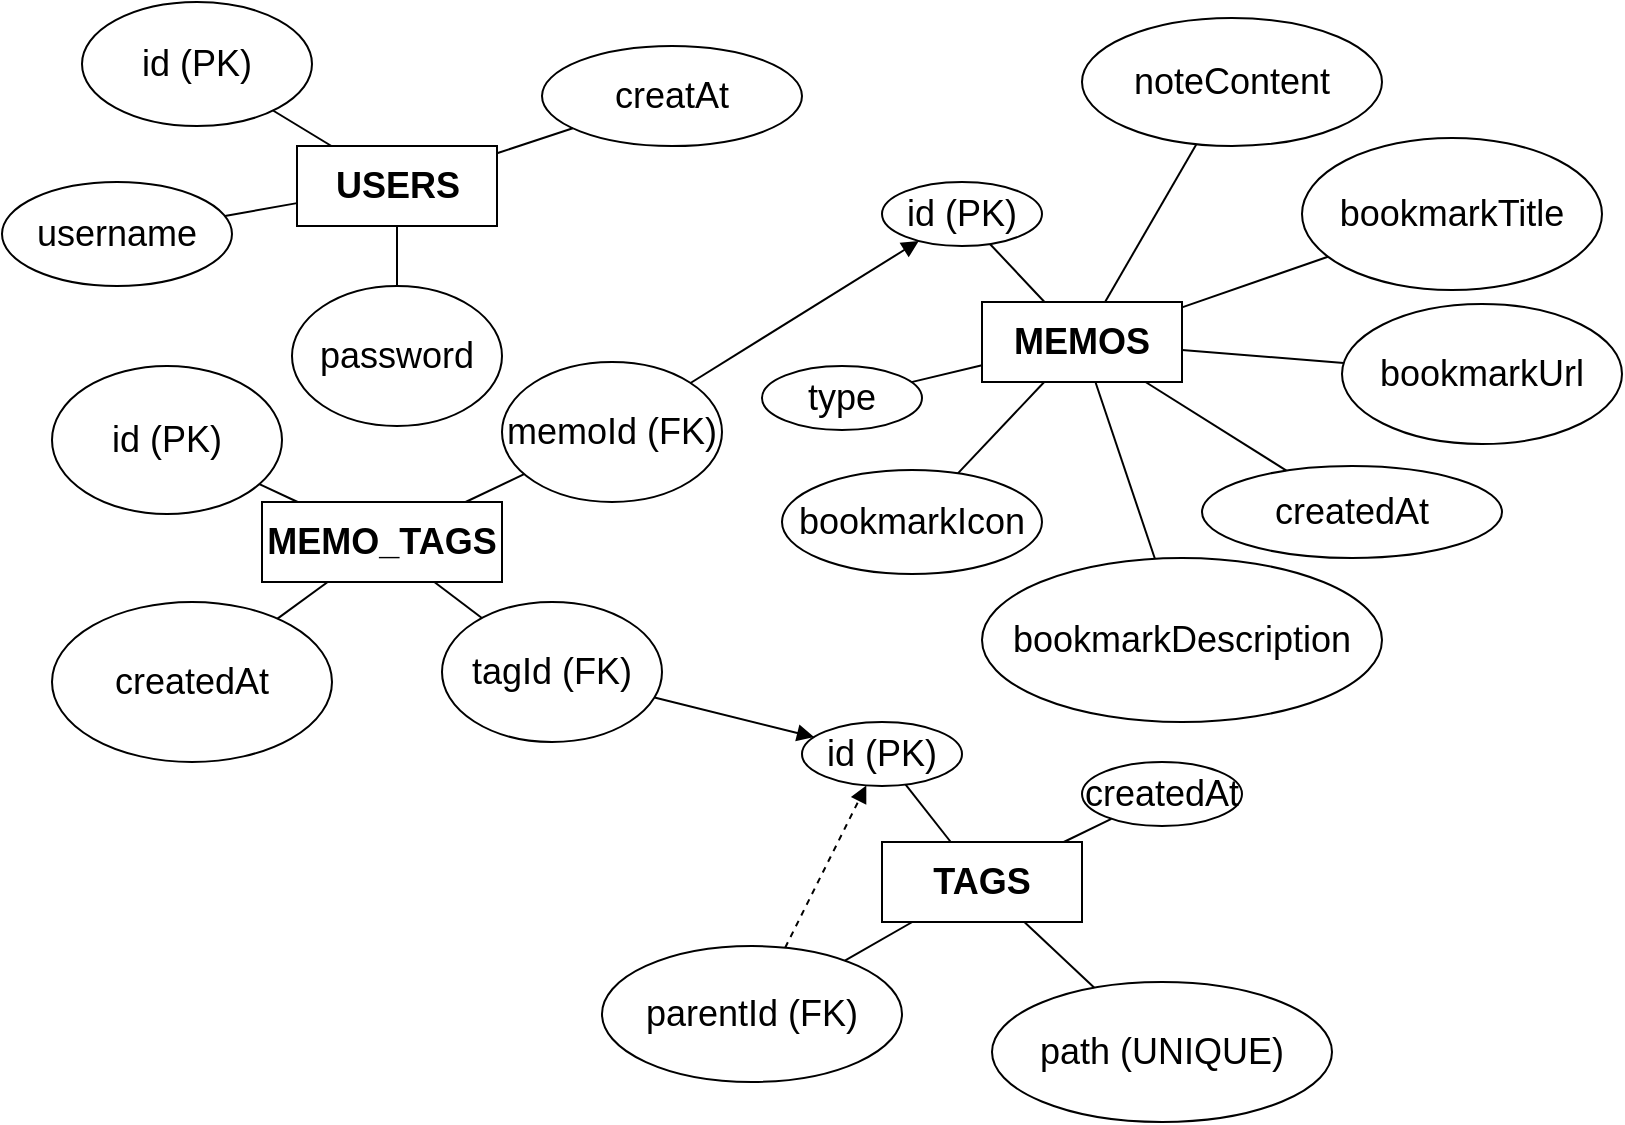 <mxfile version="24.7.17">
  <diagram id="db-er-chickenfoot" name="数据库ER图-鸡爪型">
    <mxGraphModel dx="2100" dy="1276" grid="1" gridSize="10" guides="1" tooltips="1" connect="1" arrows="1" fold="1" page="1" pageScale="1" pageWidth="1200" pageHeight="800" math="0" shadow="0">
      <root>
        <mxCell id="0" />
        <mxCell id="1" parent="0" />
        <mxCell id="users" value="USERS" style="rounded=0;whiteSpace=wrap;html=1;fontSize=18;fontStyle=1;" parent="1" vertex="1">
          <mxGeometry x="517.5" y="172" width="100" height="40" as="geometry" />
        </mxCell>
        <mxCell id="users-id" value="id (PK)" style="ellipse;whiteSpace=wrap;html=1;fontSize=18;" parent="1" vertex="1">
          <mxGeometry x="410" y="100" width="115" height="62" as="geometry" />
        </mxCell>
        <mxCell id="users-username" value="username" style="ellipse;whiteSpace=wrap;html=1;fontSize=18;" parent="1" vertex="1">
          <mxGeometry x="370" y="190" width="115" height="52" as="geometry" />
        </mxCell>
        <mxCell id="users-password" value="password" style="ellipse;whiteSpace=wrap;html=1;fontSize=18;" parent="1" vertex="1">
          <mxGeometry x="515" y="242" width="105" height="70" as="geometry" />
        </mxCell>
        <mxCell id="users-createdAt" value="creatAt" style="ellipse;whiteSpace=wrap;html=1;fontSize=18;" parent="1" vertex="1">
          <mxGeometry x="640" y="122" width="130" height="50" as="geometry" />
        </mxCell>
        <mxCell id="users-id-edge" style="endArrow=none;html=1;fontSize=18;" parent="1" source="users-id" target="users" edge="1">
          <mxGeometry relative="1" as="geometry" />
        </mxCell>
        <mxCell id="users-username-edge" style="endArrow=none;html=1;fontSize=18;" parent="1" source="users-username" target="users" edge="1">
          <mxGeometry relative="1" as="geometry" />
        </mxCell>
        <mxCell id="users-password-edge" style="endArrow=none;html=1;fontSize=18;" parent="1" source="users-password" target="users" edge="1">
          <mxGeometry relative="1" as="geometry" />
        </mxCell>
        <mxCell id="users-createdAt-edge" style="endArrow=none;html=1;fontSize=18;" parent="1" source="users-createdAt" target="users" edge="1">
          <mxGeometry relative="1" as="geometry" />
        </mxCell>
        <mxCell id="memos" value="MEMOS" style="rounded=0;whiteSpace=wrap;html=1;fontSize=18;fontStyle=1;" parent="1" vertex="1">
          <mxGeometry x="860" y="250" width="100" height="40" as="geometry" />
        </mxCell>
        <mxCell id="memos-id" value="id (PK)" style="ellipse;whiteSpace=wrap;html=1;fontSize=18;" parent="1" vertex="1">
          <mxGeometry x="810" y="190" width="80" height="32" as="geometry" />
        </mxCell>
        <mxCell id="memos-type" value="type" style="ellipse;whiteSpace=wrap;html=1;fontSize=18;" parent="1" vertex="1">
          <mxGeometry x="750" y="282" width="80" height="32" as="geometry" />
        </mxCell>
        <mxCell id="memos-createdAt" value="createdAt" style="ellipse;whiteSpace=wrap;html=1;fontSize=18;" parent="1" vertex="1">
          <mxGeometry x="970" y="332" width="150" height="46" as="geometry" />
        </mxCell>
        <mxCell id="memos-noteContent" value="noteContent" style="ellipse;whiteSpace=wrap;html=1;fontSize=18;" parent="1" vertex="1">
          <mxGeometry x="910" y="108" width="150" height="64" as="geometry" />
        </mxCell>
        <mxCell id="memos-bookmarkTitle" value="bookmarkTitle" style="ellipse;whiteSpace=wrap;html=1;fontSize=18;" parent="1" vertex="1">
          <mxGeometry x="1020" y="168" width="150" height="76" as="geometry" />
        </mxCell>
        <mxCell id="memos-bookmarkUrl" value="bookmarkUrl" style="ellipse;whiteSpace=wrap;html=1;fontSize=18;" parent="1" vertex="1">
          <mxGeometry x="1040" y="251" width="140" height="70" as="geometry" />
        </mxCell>
        <mxCell id="memos-bookmarkDescription" value="bookmarkDescription" style="ellipse;whiteSpace=wrap;html=1;fontSize=18;" parent="1" vertex="1">
          <mxGeometry x="860" y="378" width="200" height="82" as="geometry" />
        </mxCell>
        <mxCell id="memos-bookmarkIcon" value="bookmarkIcon" style="ellipse;whiteSpace=wrap;html=1;fontSize=18;" parent="1" vertex="1">
          <mxGeometry x="760" y="334" width="130" height="52" as="geometry" />
        </mxCell>
        <mxCell id="memos-id-edge" style="endArrow=none;html=1;fontSize=18;" parent="1" source="memos-id" target="memos" edge="1">
          <mxGeometry relative="1" as="geometry" />
        </mxCell>
        <mxCell id="memos-type-edge" style="endArrow=none;html=1;fontSize=18;" parent="1" source="memos-type" target="memos" edge="1">
          <mxGeometry relative="1" as="geometry" />
        </mxCell>
        <mxCell id="memos-createdAt-edge" style="endArrow=none;html=1;fontSize=18;" parent="1" source="memos-createdAt" target="memos" edge="1">
          <mxGeometry relative="1" as="geometry" />
        </mxCell>
        <mxCell id="memos-noteContent-edge" style="endArrow=none;html=1;fontSize=18;" parent="1" source="memos-noteContent" target="memos" edge="1">
          <mxGeometry relative="1" as="geometry" />
        </mxCell>
        <mxCell id="memos-bookmarkTitle-edge" style="endArrow=none;html=1;fontSize=18;" parent="1" source="memos-bookmarkTitle" target="memos" edge="1">
          <mxGeometry relative="1" as="geometry" />
        </mxCell>
        <mxCell id="memos-bookmarkUrl-edge" style="endArrow=none;html=1;fontSize=18;" parent="1" source="memos-bookmarkUrl" target="memos" edge="1">
          <mxGeometry relative="1" as="geometry" />
        </mxCell>
        <mxCell id="memos-bookmarkDescription-edge" style="endArrow=none;html=1;fontSize=18;" parent="1" source="memos-bookmarkDescription" target="memos" edge="1">
          <mxGeometry relative="1" as="geometry" />
        </mxCell>
        <mxCell id="memos-bookmarkIcon-edge" style="endArrow=none;html=1;fontSize=18;" parent="1" source="memos-bookmarkIcon" target="memos" edge="1">
          <mxGeometry relative="1" as="geometry" />
        </mxCell>
        <mxCell id="tags" value="TAGS" style="rounded=0;whiteSpace=wrap;html=1;fontSize=18;fontStyle=1;" parent="1" vertex="1">
          <mxGeometry x="810" y="520" width="100" height="40" as="geometry" />
        </mxCell>
        <mxCell id="tags-id" value="id (PK)" style="ellipse;whiteSpace=wrap;html=1;fontSize=18;" parent="1" vertex="1">
          <mxGeometry x="770" y="460" width="80" height="32" as="geometry" />
        </mxCell>
        <mxCell id="tags-path" value="path (UNIQUE)" style="ellipse;whiteSpace=wrap;html=1;fontSize=18;" parent="1" vertex="1">
          <mxGeometry x="865" y="590" width="170" height="70" as="geometry" />
        </mxCell>
        <mxCell id="tags-parentId" value="parentId (FK)" style="ellipse;whiteSpace=wrap;html=1;fontSize=18;" parent="1" vertex="1">
          <mxGeometry x="670" y="572" width="150" height="68" as="geometry" />
        </mxCell>
        <mxCell id="tags-createdAt" value="createdAt" style="ellipse;whiteSpace=wrap;html=1;fontSize=18;" parent="1" vertex="1">
          <mxGeometry x="910" y="480" width="80" height="32" as="geometry" />
        </mxCell>
        <mxCell id="tags-id-edge" style="endArrow=none;html=1;fontSize=18;" parent="1" source="tags-id" target="tags" edge="1">
          <mxGeometry relative="1" as="geometry" />
        </mxCell>
        <mxCell id="tags-path-edge" style="endArrow=none;html=1;fontSize=18;" parent="1" source="tags-path" target="tags" edge="1">
          <mxGeometry relative="1" as="geometry" />
        </mxCell>
        <mxCell id="tags-parentId-edge" style="endArrow=none;html=1;fontSize=18;" parent="1" source="tags-parentId" target="tags" edge="1">
          <mxGeometry relative="1" as="geometry" />
        </mxCell>
        <mxCell id="tags-createdAt-edge" style="endArrow=none;html=1;fontSize=18;" parent="1" source="tags-createdAt" target="tags" edge="1">
          <mxGeometry relative="1" as="geometry" />
        </mxCell>
        <mxCell id="memo_tags" value="MEMO_TAGS" style="rounded=0;whiteSpace=wrap;html=1;fontSize=18;fontStyle=1;" parent="1" vertex="1">
          <mxGeometry x="500" y="350" width="120" height="40" as="geometry" />
        </mxCell>
        <mxCell id="memo_tags-id" value="id (PK)" style="ellipse;whiteSpace=wrap;html=1;fontSize=18;" parent="1" vertex="1">
          <mxGeometry x="395" y="282" width="115" height="74" as="geometry" />
        </mxCell>
        <mxCell id="memo_tags-memoId" value="memoId (FK)" style="ellipse;whiteSpace=wrap;html=1;fontSize=18;" parent="1" vertex="1">
          <mxGeometry x="620" y="280" width="110" height="70" as="geometry" />
        </mxCell>
        <mxCell id="memo_tags-tagId" value="tagId (FK)" style="ellipse;whiteSpace=wrap;html=1;fontSize=18;" parent="1" vertex="1">
          <mxGeometry x="590" y="400" width="110" height="70" as="geometry" />
        </mxCell>
        <mxCell id="memo_tags-createdAt" value="createdAt" style="ellipse;whiteSpace=wrap;html=1;fontSize=18;" parent="1" vertex="1">
          <mxGeometry x="395" y="400" width="140" height="80" as="geometry" />
        </mxCell>
        <mxCell id="memo_tags-id-edge" style="endArrow=none;html=1;fontSize=18;" parent="1" source="memo_tags-id" target="memo_tags" edge="1">
          <mxGeometry relative="1" as="geometry" />
        </mxCell>
        <mxCell id="memo_tags-memoId-edge" style="endArrow=none;html=1;fontSize=18;" parent="1" source="memo_tags-memoId" target="memo_tags" edge="1">
          <mxGeometry relative="1" as="geometry" />
        </mxCell>
        <mxCell id="memo_tags-tagId-edge" style="endArrow=none;html=1;fontSize=18;" parent="1" source="memo_tags-tagId" target="memo_tags" edge="1">
          <mxGeometry relative="1" as="geometry" />
        </mxCell>
        <mxCell id="memo_tags-createdAt-edge" style="endArrow=none;html=1;fontSize=18;" parent="1" source="memo_tags-createdAt" target="memo_tags" edge="1">
          <mxGeometry relative="1" as="geometry" />
        </mxCell>
        <mxCell id="rel1" style="endArrow=block;html=1;fontSize=18;" parent="1" source="memo_tags-memoId" target="memos-id" edge="1">
          <mxGeometry relative="1" as="geometry" />
        </mxCell>
        <mxCell id="rel2" style="endArrow=block;html=1;fontSize=18;" parent="1" source="memo_tags-tagId" target="tags-id" edge="1">
          <mxGeometry relative="1" as="geometry" />
        </mxCell>
        <mxCell id="rel3" style="endArrow=block;html=1;dashed=1;fontSize=18;" parent="1" source="tags-parentId" target="tags-id" edge="1">
          <mxGeometry relative="1" as="geometry" />
        </mxCell>
      </root>
    </mxGraphModel>
  </diagram>
</mxfile>
